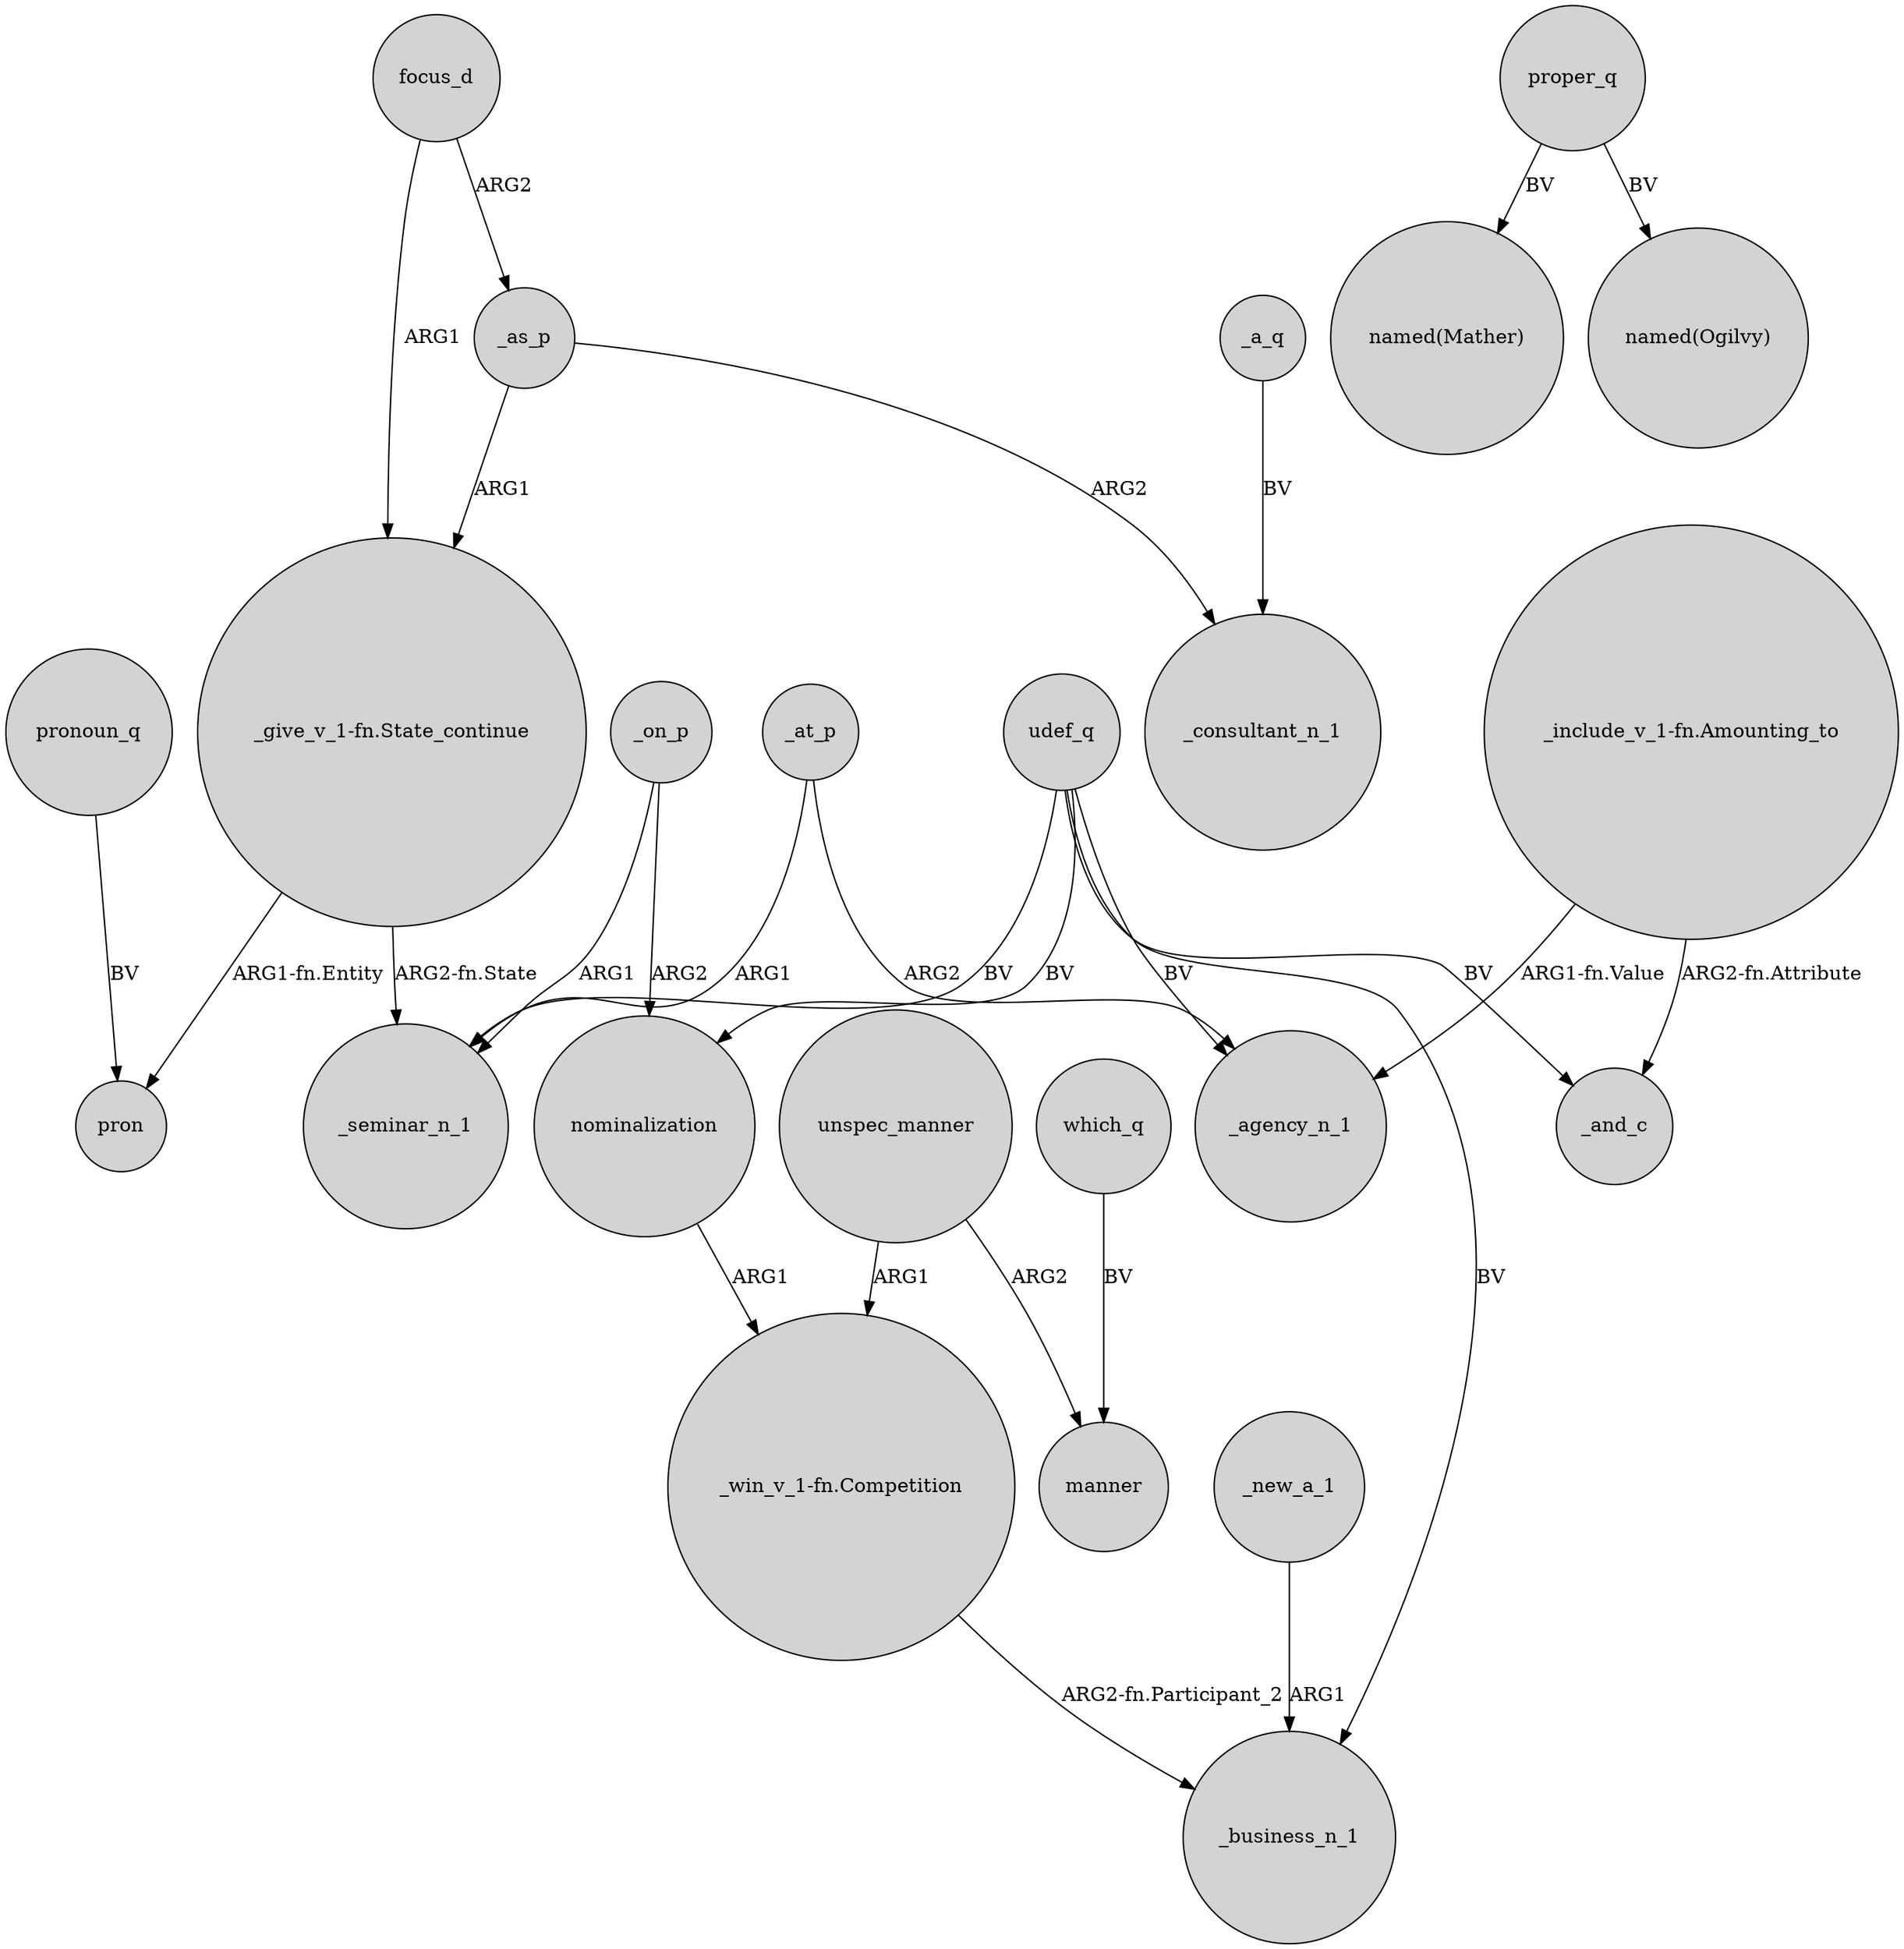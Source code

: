 digraph {
	node [shape=circle style=filled]
	udef_q -> _seminar_n_1 [label=BV]
	unspec_manner -> manner [label=ARG2]
	_a_q -> _consultant_n_1 [label=BV]
	"_win_v_1-fn.Competition" -> _business_n_1 [label="ARG2-fn.Participant_2"]
	udef_q -> _agency_n_1 [label=BV]
	_new_a_1 -> _business_n_1 [label=ARG1]
	_on_p -> nominalization [label=ARG2]
	nominalization -> "_win_v_1-fn.Competition" [label=ARG1]
	proper_q -> "named(Mather)" [label=BV]
	udef_q -> nominalization [label=BV]
	udef_q -> _and_c [label=BV]
	udef_q -> _business_n_1 [label=BV]
	focus_d -> "_give_v_1-fn.State_continue" [label=ARG1]
	pronoun_q -> pron [label=BV]
	_as_p -> _consultant_n_1 [label=ARG2]
	_at_p -> _agency_n_1 [label=ARG2]
	proper_q -> "named(Ogilvy)" [label=BV]
	_on_p -> _seminar_n_1 [label=ARG1]
	"_give_v_1-fn.State_continue" -> _seminar_n_1 [label="ARG2-fn.State"]
	unspec_manner -> "_win_v_1-fn.Competition" [label=ARG1]
	which_q -> manner [label=BV]
	"_include_v_1-fn.Amounting_to" -> _agency_n_1 [label="ARG1-fn.Value"]
	"_give_v_1-fn.State_continue" -> pron [label="ARG1-fn.Entity"]
	focus_d -> _as_p [label=ARG2]
	_at_p -> _seminar_n_1 [label=ARG1]
	_as_p -> "_give_v_1-fn.State_continue" [label=ARG1]
	"_include_v_1-fn.Amounting_to" -> _and_c [label="ARG2-fn.Attribute"]
}
